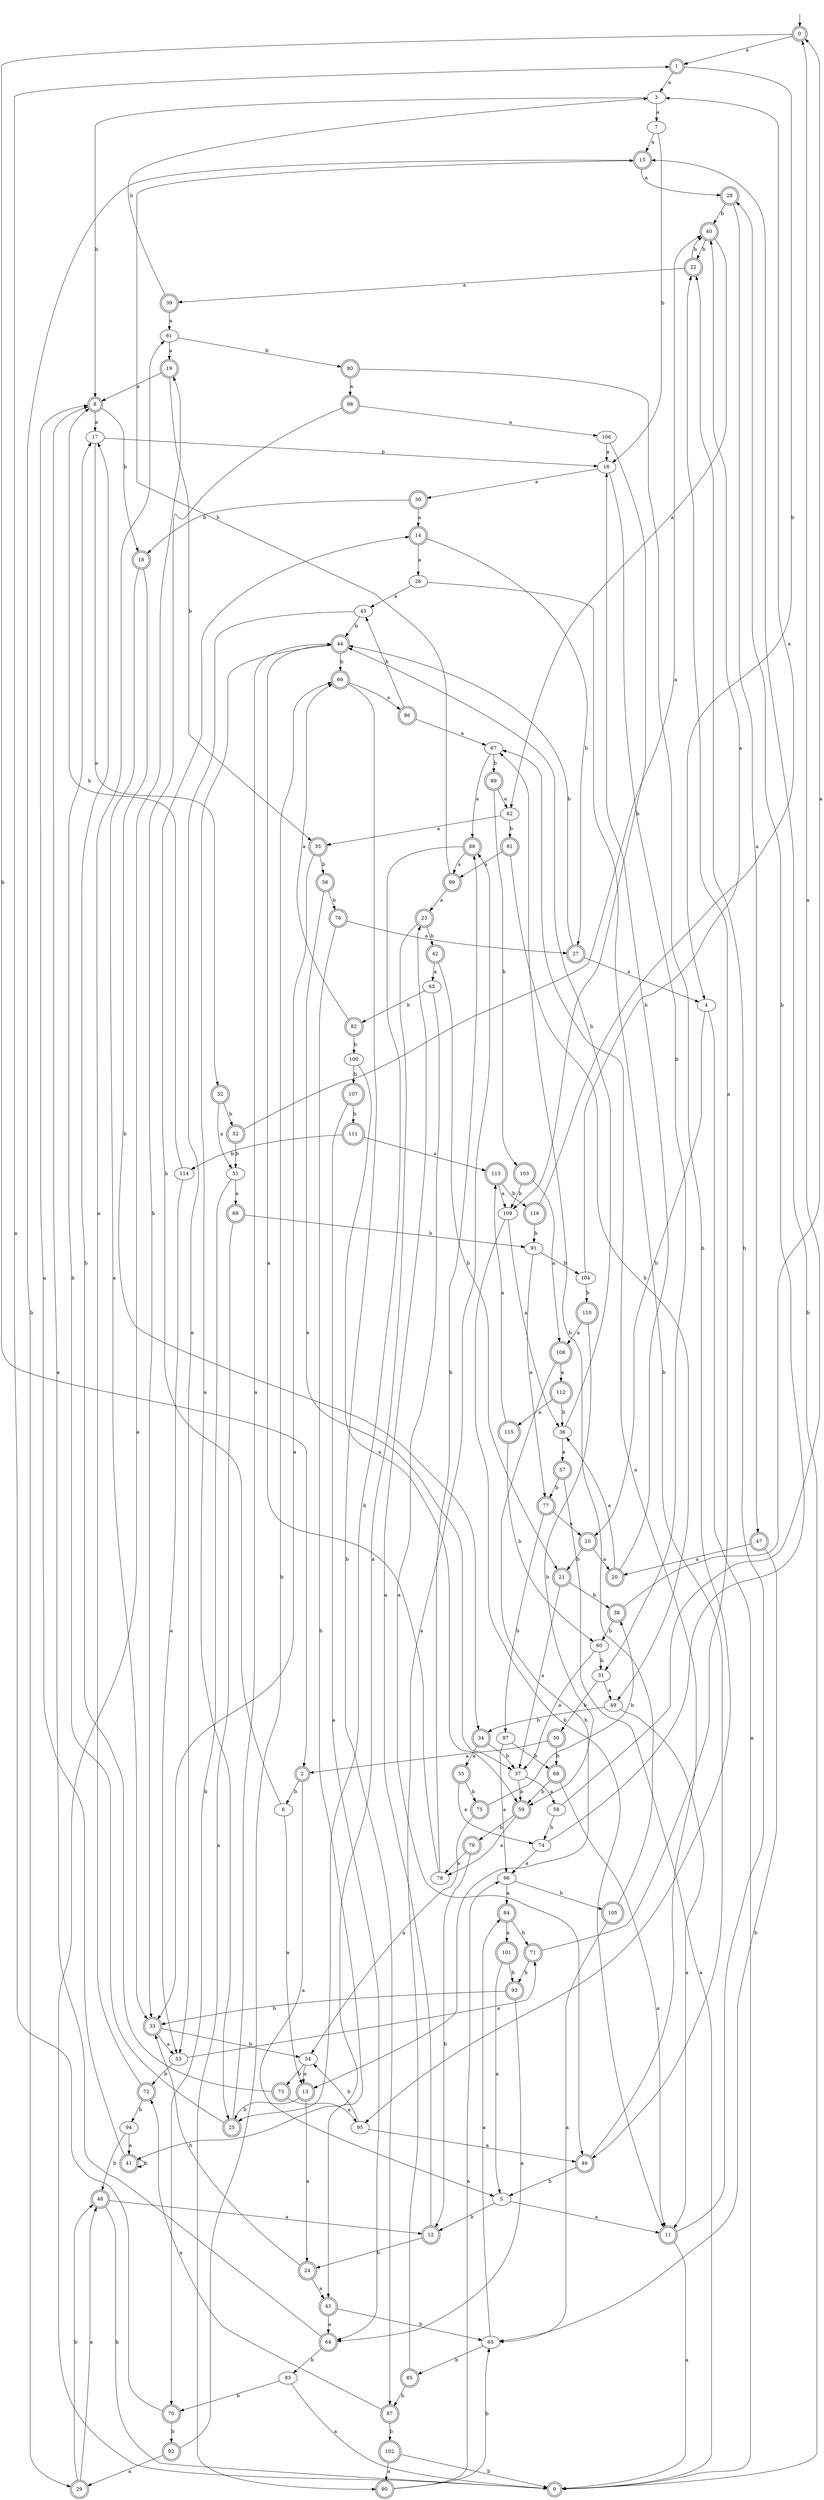 digraph RandomDFA {
  __start0 [label="", shape=none];
  __start0 -> 0 [label=""];
  0 [shape=circle] [shape=doublecircle]
  0 -> 1 [label="a"]
  0 -> 2 [label="b"]
  1 [shape=doublecircle]
  1 -> 3 [label="a"]
  1 -> 4 [label="b"]
  2 [shape=doublecircle]
  2 -> 5 [label="a"]
  2 -> 6 [label="b"]
  3
  3 -> 7 [label="a"]
  3 -> 8 [label="b"]
  4
  4 -> 9 [label="a"]
  4 -> 10 [label="b"]
  5
  5 -> 11 [label="a"]
  5 -> 12 [label="b"]
  6
  6 -> 13 [label="a"]
  6 -> 14 [label="b"]
  7
  7 -> 15 [label="a"]
  7 -> 16 [label="b"]
  8 [shape=doublecircle]
  8 -> 17 [label="a"]
  8 -> 18 [label="b"]
  9 [shape=doublecircle]
  9 -> 19 [label="a"]
  9 -> 15 [label="b"]
  10 [shape=doublecircle]
  10 -> 20 [label="a"]
  10 -> 21 [label="b"]
  11 [shape=doublecircle]
  11 -> 9 [label="a"]
  11 -> 22 [label="b"]
  12 [shape=doublecircle]
  12 -> 23 [label="a"]
  12 -> 24 [label="b"]
  13 [shape=doublecircle]
  13 -> 24 [label="a"]
  13 -> 25 [label="b"]
  14 [shape=doublecircle]
  14 -> 26 [label="a"]
  14 -> 27 [label="b"]
  15 [shape=doublecircle]
  15 -> 28 [label="a"]
  15 -> 29 [label="b"]
  16
  16 -> 30 [label="a"]
  16 -> 31 [label="b"]
  17
  17 -> 32 [label="a"]
  17 -> 16 [label="b"]
  18 [shape=doublecircle]
  18 -> 33 [label="a"]
  18 -> 34 [label="b"]
  19 [shape=doublecircle]
  19 -> 8 [label="a"]
  19 -> 35 [label="b"]
  20 [shape=doublecircle]
  20 -> 36 [label="a"]
  20 -> 16 [label="b"]
  21 [shape=doublecircle]
  21 -> 37 [label="a"]
  21 -> 38 [label="b"]
  22 [shape=doublecircle]
  22 -> 39 [label="a"]
  22 -> 40 [label="b"]
  23 [shape=doublecircle]
  23 -> 41 [label="a"]
  23 -> 42 [label="b"]
  24 [shape=doublecircle]
  24 -> 43 [label="a"]
  24 -> 33 [label="b"]
  25 [shape=doublecircle]
  25 -> 44 [label="a"]
  25 -> 17 [label="b"]
  26
  26 -> 45 [label="a"]
  26 -> 46 [label="b"]
  27 [shape=doublecircle]
  27 -> 4 [label="a"]
  27 -> 44 [label="b"]
  28 [shape=doublecircle]
  28 -> 47 [label="a"]
  28 -> 40 [label="b"]
  29 [shape=doublecircle]
  29 -> 48 [label="a"]
  29 -> 48 [label="b"]
  30 [shape=doublecircle]
  30 -> 14 [label="a"]
  30 -> 18 [label="b"]
  31
  31 -> 49 [label="a"]
  31 -> 50 [label="b"]
  32 [shape=doublecircle]
  32 -> 51 [label="a"]
  32 -> 52 [label="b"]
  33 [shape=doublecircle]
  33 -> 53 [label="a"]
  33 -> 54 [label="b"]
  34 [shape=doublecircle]
  34 -> 55 [label="a"]
  34 -> 37 [label="b"]
  35 [shape=doublecircle]
  35 -> 33 [label="a"]
  35 -> 56 [label="b"]
  36
  36 -> 57 [label="a"]
  36 -> 44 [label="b"]
  37
  37 -> 58 [label="a"]
  37 -> 59 [label="b"]
  38 [shape=doublecircle]
  38 -> 0 [label="a"]
  38 -> 60 [label="b"]
  39 [shape=doublecircle]
  39 -> 61 [label="a"]
  39 -> 3 [label="b"]
  40 [shape=doublecircle]
  40 -> 62 [label="a"]
  40 -> 22 [label="b"]
  41 [shape=doublecircle]
  41 -> 8 [label="a"]
  41 -> 41 [label="b"]
  42 [shape=doublecircle]
  42 -> 63 [label="a"]
  42 -> 21 [label="b"]
  43 [shape=doublecircle]
  43 -> 64 [label="a"]
  43 -> 65 [label="b"]
  44 [shape=doublecircle]
  44 -> 25 [label="a"]
  44 -> 66 [label="b"]
  45
  45 -> 53 [label="a"]
  45 -> 44 [label="b"]
  46 [shape=doublecircle]
  46 -> 67 [label="a"]
  46 -> 5 [label="b"]
  47 [shape=doublecircle]
  47 -> 20 [label="a"]
  47 -> 65 [label="b"]
  48 [shape=doublecircle]
  48 -> 12 [label="a"]
  48 -> 9 [label="b"]
  49
  49 -> 11 [label="a"]
  49 -> 34 [label="b"]
  50 [shape=doublecircle]
  50 -> 2 [label="a"]
  50 -> 68 [label="b"]
  51
  51 -> 69 [label="a"]
  51 -> 70 [label="b"]
  52 [shape=doublecircle]
  52 -> 40 [label="a"]
  52 -> 51 [label="b"]
  53
  53 -> 71 [label="a"]
  53 -> 72 [label="b"]
  54
  54 -> 13 [label="a"]
  54 -> 73 [label="b"]
  55 [shape=doublecircle]
  55 -> 74 [label="a"]
  55 -> 75 [label="b"]
  56 [shape=doublecircle]
  56 -> 37 [label="a"]
  56 -> 76 [label="b"]
  57 [shape=doublecircle]
  57 -> 9 [label="a"]
  57 -> 77 [label="b"]
  58
  58 -> 0 [label="a"]
  58 -> 74 [label="b"]
  59 [shape=doublecircle]
  59 -> 78 [label="a"]
  59 -> 79 [label="b"]
  60
  60 -> 37 [label="a"]
  60 -> 31 [label="b"]
  61
  61 -> 19 [label="a"]
  61 -> 80 [label="b"]
  62
  62 -> 35 [label="a"]
  62 -> 81 [label="b"]
  63
  63 -> 46 [label="a"]
  63 -> 82 [label="b"]
  64 [shape=doublecircle]
  64 -> 8 [label="a"]
  64 -> 83 [label="b"]
  65
  65 -> 84 [label="a"]
  65 -> 85 [label="b"]
  66 [shape=doublecircle]
  66 -> 86 [label="a"]
  66 -> 87 [label="b"]
  67
  67 -> 88 [label="a"]
  67 -> 89 [label="b"]
  68 [shape=doublecircle]
  68 -> 11 [label="a"]
  68 -> 59 [label="b"]
  69 [shape=doublecircle]
  69 -> 90 [label="a"]
  69 -> 91 [label="b"]
  70 [shape=doublecircle]
  70 -> 1 [label="a"]
  70 -> 92 [label="b"]
  71 [shape=doublecircle]
  71 -> 22 [label="a"]
  71 -> 93 [label="b"]
  72 [shape=doublecircle]
  72 -> 61 [label="a"]
  72 -> 94 [label="b"]
  73 [shape=doublecircle]
  73 -> 95 [label="a"]
  73 -> 17 [label="b"]
  74
  74 -> 96 [label="a"]
  74 -> 28 [label="b"]
  75 [shape=doublecircle]
  75 -> 54 [label="a"]
  75 -> 38 [label="b"]
  76 [shape=doublecircle]
  76 -> 27 [label="a"]
  76 -> 43 [label="b"]
  77 [shape=doublecircle]
  77 -> 10 [label="a"]
  77 -> 97 [label="b"]
  78
  78 -> 44 [label="a"]
  78 -> 88 [label="b"]
  79 [shape=doublecircle]
  79 -> 78 [label="a"]
  79 -> 12 [label="b"]
  80 [shape=doublecircle]
  80 -> 98 [label="a"]
  80 -> 95 [label="b"]
  81 [shape=doublecircle]
  81 -> 99 [label="a"]
  81 -> 49 [label="b"]
  82 [shape=doublecircle]
  82 -> 66 [label="a"]
  82 -> 100 [label="b"]
  83
  83 -> 9 [label="a"]
  83 -> 70 [label="b"]
  84 [shape=doublecircle]
  84 -> 101 [label="a"]
  84 -> 71 [label="b"]
  85 [shape=doublecircle]
  85 -> 88 [label="a"]
  85 -> 87 [label="b"]
  86 [shape=doublecircle]
  86 -> 67 [label="a"]
  86 -> 45 [label="b"]
  87 [shape=doublecircle]
  87 -> 72 [label="a"]
  87 -> 102 [label="b"]
  88 [shape=doublecircle]
  88 -> 99 [label="a"]
  88 -> 25 [label="b"]
  89 [shape=doublecircle]
  89 -> 62 [label="a"]
  89 -> 103 [label="b"]
  90 [shape=doublecircle]
  90 -> 96 [label="a"]
  90 -> 65 [label="b"]
  91
  91 -> 77 [label="a"]
  91 -> 104 [label="b"]
  92 [shape=doublecircle]
  92 -> 29 [label="a"]
  92 -> 66 [label="b"]
  93 [shape=doublecircle]
  93 -> 64 [label="a"]
  93 -> 33 [label="b"]
  94
  94 -> 41 [label="a"]
  94 -> 48 [label="b"]
  95
  95 -> 46 [label="a"]
  95 -> 54 [label="b"]
  96
  96 -> 84 [label="a"]
  96 -> 105 [label="b"]
  97
  97 -> 96 [label="a"]
  97 -> 68 [label="b"]
  98 [shape=doublecircle]
  98 -> 106 [label="a"]
  98 -> 33 [label="b"]
  99 [shape=doublecircle]
  99 -> 23 [label="a"]
  99 -> 15 [label="b"]
  100
  100 -> 59 [label="a"]
  100 -> 107 [label="b"]
  101 [shape=doublecircle]
  101 -> 5 [label="a"]
  101 -> 93 [label="b"]
  102 [shape=doublecircle]
  102 -> 90 [label="a"]
  102 -> 9 [label="b"]
  103 [shape=doublecircle]
  103 -> 108 [label="a"]
  103 -> 109 [label="b"]
  104
  104 -> 40 [label="a"]
  104 -> 110 [label="b"]
  105 [shape=doublecircle]
  105 -> 65 [label="a"]
  105 -> 67 [label="b"]
  106
  106 -> 16 [label="a"]
  106 -> 109 [label="b"]
  107 [shape=doublecircle]
  107 -> 64 [label="a"]
  107 -> 111 [label="b"]
  108 [shape=doublecircle]
  108 -> 112 [label="a"]
  108 -> 13 [label="b"]
  109
  109 -> 36 [label="a"]
  109 -> 11 [label="b"]
  110 [shape=doublecircle]
  110 -> 108 [label="a"]
  110 -> 59 [label="b"]
  111 [shape=doublecircle]
  111 -> 113 [label="a"]
  111 -> 114 [label="b"]
  112 [shape=doublecircle]
  112 -> 115 [label="a"]
  112 -> 36 [label="b"]
  113 [shape=doublecircle]
  113 -> 109 [label="a"]
  113 -> 116 [label="b"]
  114
  114 -> 53 [label="a"]
  114 -> 8 [label="b"]
  115 [shape=doublecircle]
  115 -> 113 [label="a"]
  115 -> 60 [label="b"]
  116 [shape=doublecircle]
  116 -> 3 [label="a"]
  116 -> 91 [label="b"]
}
